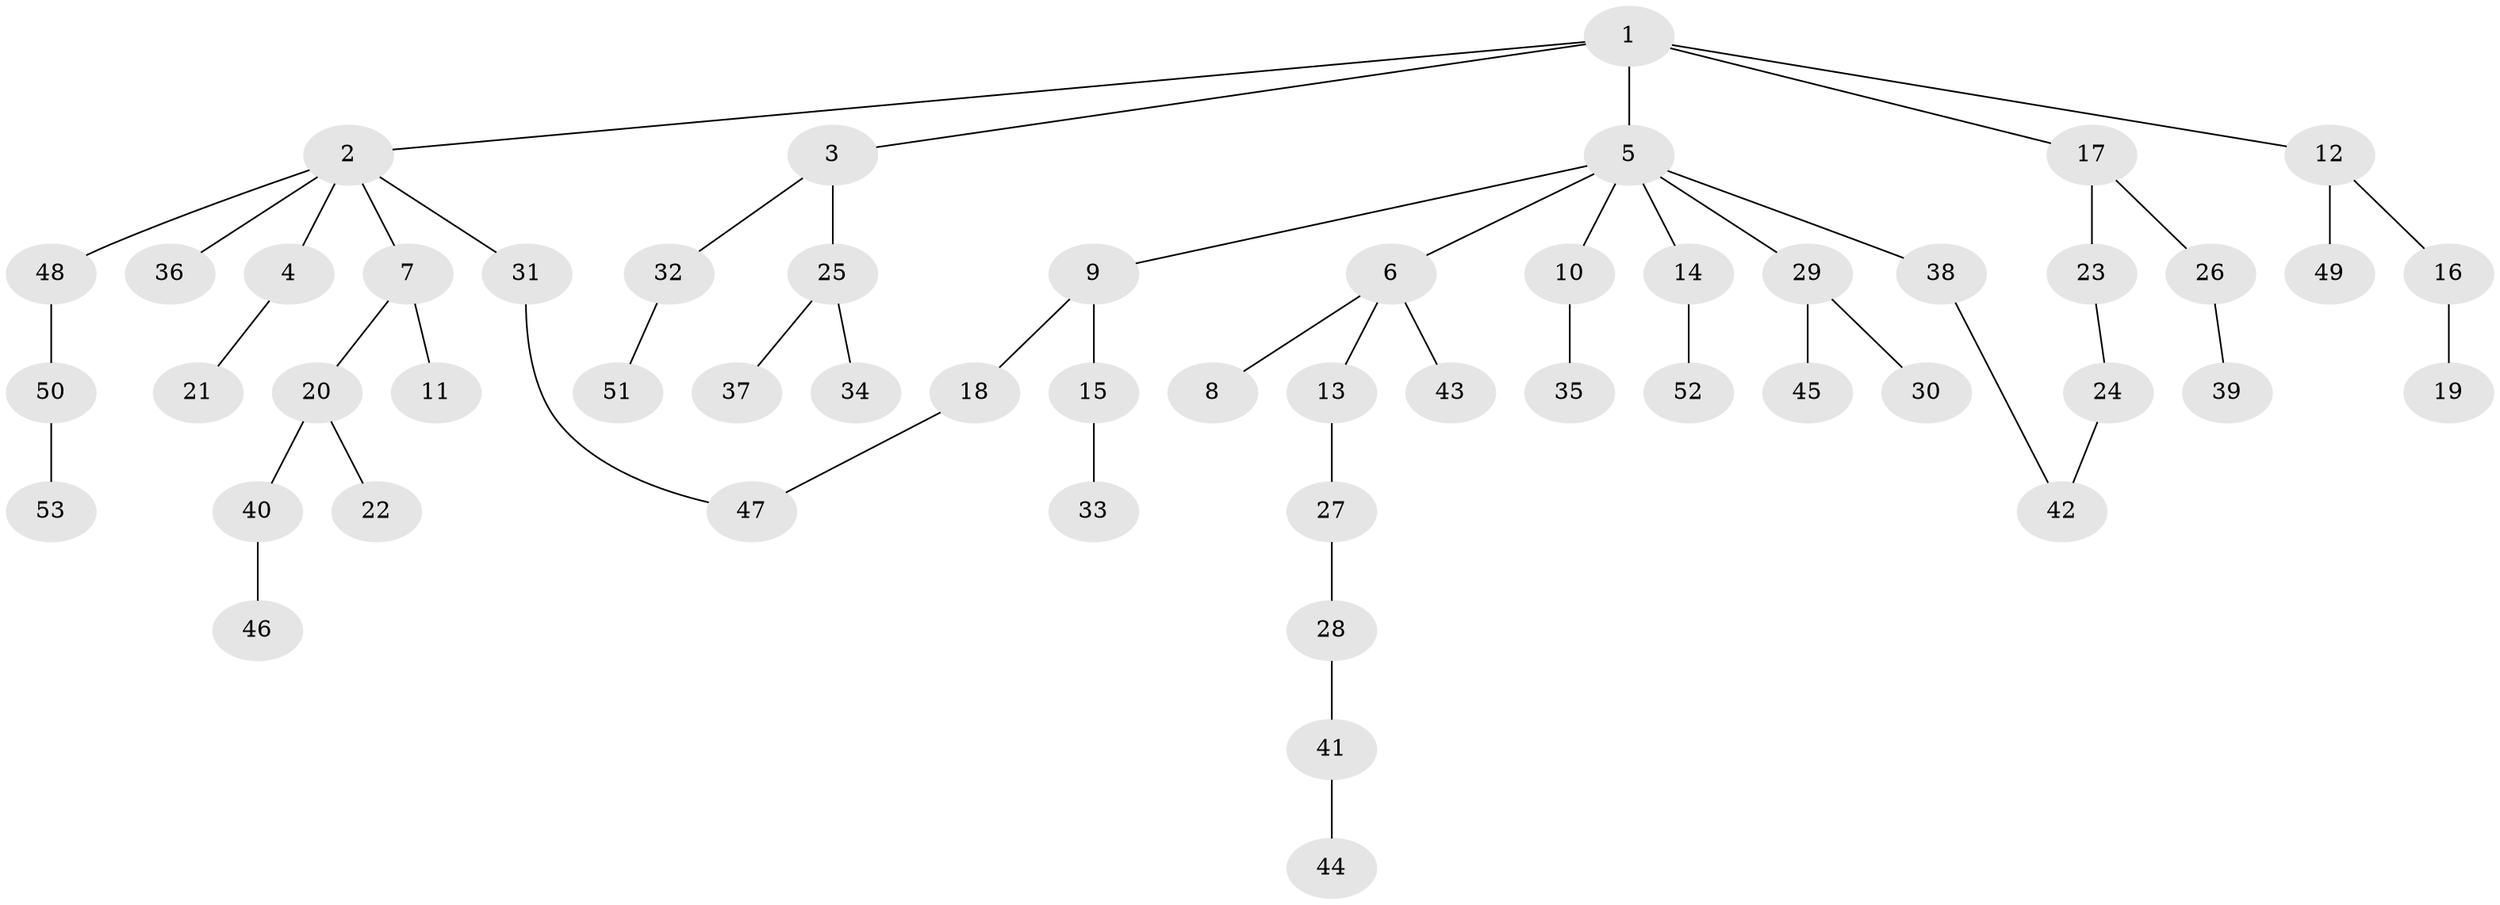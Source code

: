 // Generated by graph-tools (version 1.1) at 2025/49/03/09/25 03:49:16]
// undirected, 53 vertices, 54 edges
graph export_dot {
graph [start="1"]
  node [color=gray90,style=filled];
  1;
  2;
  3;
  4;
  5;
  6;
  7;
  8;
  9;
  10;
  11;
  12;
  13;
  14;
  15;
  16;
  17;
  18;
  19;
  20;
  21;
  22;
  23;
  24;
  25;
  26;
  27;
  28;
  29;
  30;
  31;
  32;
  33;
  34;
  35;
  36;
  37;
  38;
  39;
  40;
  41;
  42;
  43;
  44;
  45;
  46;
  47;
  48;
  49;
  50;
  51;
  52;
  53;
  1 -- 2;
  1 -- 3;
  1 -- 5;
  1 -- 12;
  1 -- 17;
  2 -- 4;
  2 -- 7;
  2 -- 31;
  2 -- 36;
  2 -- 48;
  3 -- 25;
  3 -- 32;
  4 -- 21;
  5 -- 6;
  5 -- 9;
  5 -- 10;
  5 -- 14;
  5 -- 29;
  5 -- 38;
  6 -- 8;
  6 -- 13;
  6 -- 43;
  7 -- 11;
  7 -- 20;
  9 -- 15;
  9 -- 18;
  10 -- 35;
  12 -- 16;
  12 -- 49;
  13 -- 27;
  14 -- 52;
  15 -- 33;
  16 -- 19;
  17 -- 23;
  17 -- 26;
  18 -- 47;
  20 -- 22;
  20 -- 40;
  23 -- 24;
  24 -- 42;
  25 -- 34;
  25 -- 37;
  26 -- 39;
  27 -- 28;
  28 -- 41;
  29 -- 30;
  29 -- 45;
  31 -- 47;
  32 -- 51;
  38 -- 42;
  40 -- 46;
  41 -- 44;
  48 -- 50;
  50 -- 53;
}
